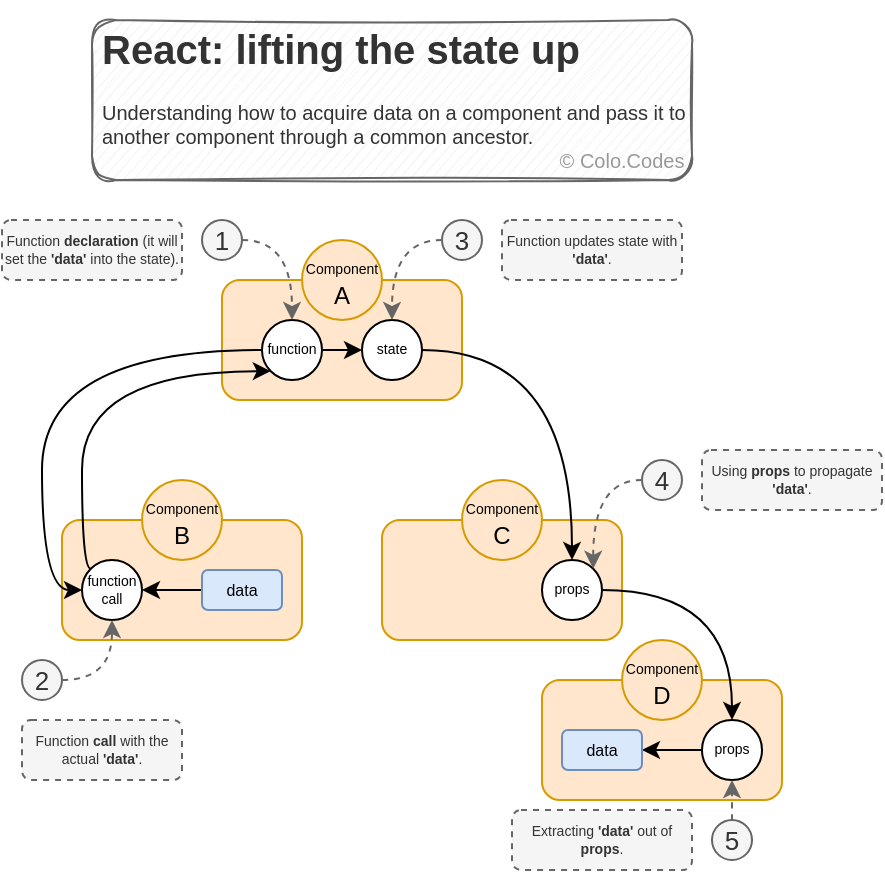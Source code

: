 <mxfile version="14.9.8" type="github">
  <diagram id="C5RBs43oDa-KdzZeNtuy" name="Page-1">
    <mxGraphModel dx="984" dy="526" grid="1" gridSize="10" guides="1" tooltips="1" connect="1" arrows="1" fold="1" page="1" pageScale="1" pageWidth="827" pageHeight="1169" math="0" shadow="0">
      <root>
        <mxCell id="WIyWlLk6GJQsqaUBKTNV-0" />
        <mxCell id="WIyWlLk6GJQsqaUBKTNV-1" parent="WIyWlLk6GJQsqaUBKTNV-0" />
        <mxCell id="hiNzM9MGv8O_3I57kdG2-53" value="" style="rounded=1;whiteSpace=wrap;html=1;fontSize=7;align=left;fillColor=#ffe6cc;strokeColor=#d79b00;" vertex="1" parent="WIyWlLk6GJQsqaUBKTNV-1">
          <mxGeometry x="360" y="350" width="120" height="60" as="geometry" />
        </mxCell>
        <mxCell id="hiNzM9MGv8O_3I57kdG2-46" value="" style="rounded=1;whiteSpace=wrap;html=1;fontSize=7;align=left;fillColor=#ffe6cc;strokeColor=#d79b00;" vertex="1" parent="WIyWlLk6GJQsqaUBKTNV-1">
          <mxGeometry x="200" y="150" width="120" height="60" as="geometry" />
        </mxCell>
        <mxCell id="hiNzM9MGv8O_3I57kdG2-49" value="" style="rounded=1;whiteSpace=wrap;html=1;fontSize=7;align=left;fillColor=#ffe6cc;strokeColor=#d79b00;" vertex="1" parent="WIyWlLk6GJQsqaUBKTNV-1">
          <mxGeometry x="280" y="270" width="120" height="60" as="geometry" />
        </mxCell>
        <mxCell id="hiNzM9MGv8O_3I57kdG2-48" value="" style="rounded=1;whiteSpace=wrap;html=1;fontSize=7;align=left;fillColor=#ffe6cc;strokeColor=#d79b00;" vertex="1" parent="WIyWlLk6GJQsqaUBKTNV-1">
          <mxGeometry x="120" y="270" width="120" height="60" as="geometry" />
        </mxCell>
        <mxCell id="hiNzM9MGv8O_3I57kdG2-33" style="edgeStyle=orthogonalEdgeStyle;curved=1;rounded=0;orthogonalLoop=1;jettySize=auto;html=1;exitX=0;exitY=0.5;exitDx=0;exitDy=0;entryX=1;entryY=0.5;entryDx=0;entryDy=0;fontSize=7;startArrow=none;startFill=0;" edge="1" parent="WIyWlLk6GJQsqaUBKTNV-1" source="hiNzM9MGv8O_3I57kdG2-9" target="hiNzM9MGv8O_3I57kdG2-31">
          <mxGeometry relative="1" as="geometry" />
        </mxCell>
        <mxCell id="hiNzM9MGv8O_3I57kdG2-9" value="data" style="rounded=1;whiteSpace=wrap;html=1;fontSize=8;fillColor=#dae8fc;strokeColor=#6C8EBF;" vertex="1" parent="WIyWlLk6GJQsqaUBKTNV-1">
          <mxGeometry x="190" y="295" width="40" height="20" as="geometry" />
        </mxCell>
        <mxCell id="hiNzM9MGv8O_3I57kdG2-12" value="&lt;span style=&quot;font-size: 7px&quot;&gt;Function &lt;b&gt;declaration&lt;/b&gt;&amp;nbsp;(it will set the &lt;b&gt;&#39;data&#39;&lt;/b&gt; into the state).&lt;/span&gt;" style="rounded=1;whiteSpace=wrap;html=1;fontSize=7;fillColor=#f5f5f5;strokeColor=#666666;fontColor=#333333;dashed=1;" vertex="1" parent="WIyWlLk6GJQsqaUBKTNV-1">
          <mxGeometry x="90" y="120" width="90" height="30" as="geometry" />
        </mxCell>
        <mxCell id="hiNzM9MGv8O_3I57kdG2-15" value="&lt;font style=&quot;font-size: 7px&quot;&gt;Component&lt;/font&gt;&lt;br&gt;B" style="ellipse;whiteSpace=wrap;html=1;aspect=fixed;fillColor=#ffe6cc;strokeColor=#d79b00;" vertex="1" parent="WIyWlLk6GJQsqaUBKTNV-1">
          <mxGeometry x="160" y="250" width="40" height="40" as="geometry" />
        </mxCell>
        <mxCell id="hiNzM9MGv8O_3I57kdG2-17" value="&lt;font style=&quot;font-size: 7px&quot;&gt;Component&lt;/font&gt;&lt;br&gt;C" style="ellipse;whiteSpace=wrap;html=1;aspect=fixed;fillColor=#ffe6cc;strokeColor=#d79b00;" vertex="1" parent="WIyWlLk6GJQsqaUBKTNV-1">
          <mxGeometry x="320" y="250" width="40" height="40" as="geometry" />
        </mxCell>
        <mxCell id="hiNzM9MGv8O_3I57kdG2-23" value="&lt;span style=&quot;font-size: 7px&quot;&gt;Function &lt;b&gt;call&lt;/b&gt;&amp;nbsp;with the actual &lt;b&gt;&#39;data&#39;&lt;/b&gt;.&lt;/span&gt;" style="rounded=1;whiteSpace=wrap;html=1;fontSize=7;dashed=1;fillColor=#f5f5f5;strokeColor=#666666;fontColor=#333333;" vertex="1" parent="WIyWlLk6GJQsqaUBKTNV-1">
          <mxGeometry x="100" y="370" width="80" height="30" as="geometry" />
        </mxCell>
        <mxCell id="hiNzM9MGv8O_3I57kdG2-61" style="edgeStyle=orthogonalEdgeStyle;curved=1;rounded=0;orthogonalLoop=1;jettySize=auto;html=1;exitX=0;exitY=0;exitDx=0;exitDy=0;entryX=0;entryY=1;entryDx=0;entryDy=0;fontSize=8;startArrow=none;startFill=0;" edge="1" parent="WIyWlLk6GJQsqaUBKTNV-1" source="hiNzM9MGv8O_3I57kdG2-31" target="hiNzM9MGv8O_3I57kdG2-27">
          <mxGeometry relative="1" as="geometry">
            <Array as="points">
              <mxPoint x="130" y="294" />
              <mxPoint x="130" y="196" />
            </Array>
          </mxGeometry>
        </mxCell>
        <mxCell id="hiNzM9MGv8O_3I57kdG2-31" value="function call" style="ellipse;whiteSpace=wrap;html=1;aspect=fixed;fontSize=7;align=center;" vertex="1" parent="WIyWlLk6GJQsqaUBKTNV-1">
          <mxGeometry x="130" y="290" width="30" height="30" as="geometry" />
        </mxCell>
        <mxCell id="hiNzM9MGv8O_3I57kdG2-34" value="&lt;span style=&quot;font-size: 7px&quot;&gt;Function updates state with &lt;b&gt;&#39;data&#39;&lt;/b&gt;.&lt;/span&gt;" style="rounded=1;whiteSpace=wrap;html=1;fontSize=7;fillColor=#f5f5f5;strokeColor=#666666;fontColor=#333333;dashed=1;" vertex="1" parent="WIyWlLk6GJQsqaUBKTNV-1">
          <mxGeometry x="340" y="120" width="90" height="30" as="geometry" />
        </mxCell>
        <mxCell id="hiNzM9MGv8O_3I57kdG2-35" value="&lt;span style=&quot;font-size: 7px&quot;&gt;Using &lt;b&gt;props&lt;/b&gt; to propagate &lt;b&gt;&#39;data&#39;&lt;/b&gt;.&lt;/span&gt;" style="rounded=1;whiteSpace=wrap;html=1;fontSize=7;fillColor=#f5f5f5;strokeColor=#666666;fontColor=#333333;dashed=1;" vertex="1" parent="WIyWlLk6GJQsqaUBKTNV-1">
          <mxGeometry x="440" y="235" width="90" height="30" as="geometry" />
        </mxCell>
        <mxCell id="hiNzM9MGv8O_3I57kdG2-36" value="&lt;span style=&quot;font-size: 7px&quot;&gt;Extracting &lt;b&gt;&#39;data&#39;&lt;/b&gt; out of &lt;b&gt;props&lt;/b&gt;.&lt;/span&gt;" style="rounded=1;whiteSpace=wrap;html=1;fontSize=7;fillColor=#f5f5f5;strokeColor=#666666;fontColor=#333333;dashed=1;" vertex="1" parent="WIyWlLk6GJQsqaUBKTNV-1">
          <mxGeometry x="345" y="415" width="90" height="30" as="geometry" />
        </mxCell>
        <mxCell id="hiNzM9MGv8O_3I57kdG2-0" value="&lt;font style=&quot;font-size: 7px&quot;&gt;Component&lt;/font&gt;&lt;br&gt;A" style="ellipse;whiteSpace=wrap;html=1;aspect=fixed;fillColor=#ffe6cc;strokeColor=#d79b00;" vertex="1" parent="WIyWlLk6GJQsqaUBKTNV-1">
          <mxGeometry x="240" y="130" width="40" height="40" as="geometry" />
        </mxCell>
        <mxCell id="hiNzM9MGv8O_3I57kdG2-60" style="edgeStyle=orthogonalEdgeStyle;curved=1;rounded=0;orthogonalLoop=1;jettySize=auto;html=1;exitX=0;exitY=0.5;exitDx=0;exitDy=0;entryX=0;entryY=0.5;entryDx=0;entryDy=0;fontSize=8;startArrow=none;startFill=0;" edge="1" parent="WIyWlLk6GJQsqaUBKTNV-1" source="hiNzM9MGv8O_3I57kdG2-27" target="hiNzM9MGv8O_3I57kdG2-31">
          <mxGeometry relative="1" as="geometry" />
        </mxCell>
        <mxCell id="hiNzM9MGv8O_3I57kdG2-62" style="edgeStyle=orthogonalEdgeStyle;curved=1;rounded=0;orthogonalLoop=1;jettySize=auto;html=1;exitX=1;exitY=0.5;exitDx=0;exitDy=0;entryX=0;entryY=0.5;entryDx=0;entryDy=0;fontSize=8;startArrow=none;startFill=0;" edge="1" parent="WIyWlLk6GJQsqaUBKTNV-1" source="hiNzM9MGv8O_3I57kdG2-27" target="hiNzM9MGv8O_3I57kdG2-30">
          <mxGeometry relative="1" as="geometry" />
        </mxCell>
        <mxCell id="hiNzM9MGv8O_3I57kdG2-27" value="function" style="ellipse;whiteSpace=wrap;html=1;aspect=fixed;fontSize=7;align=center;" vertex="1" parent="WIyWlLk6GJQsqaUBKTNV-1">
          <mxGeometry x="220" y="170" width="30" height="30" as="geometry" />
        </mxCell>
        <mxCell id="hiNzM9MGv8O_3I57kdG2-63" style="edgeStyle=orthogonalEdgeStyle;curved=1;rounded=0;orthogonalLoop=1;jettySize=auto;html=1;exitX=1;exitY=0.5;exitDx=0;exitDy=0;entryX=0.5;entryY=0;entryDx=0;entryDy=0;fontSize=8;startArrow=none;startFill=0;" edge="1" parent="WIyWlLk6GJQsqaUBKTNV-1" source="hiNzM9MGv8O_3I57kdG2-30" target="hiNzM9MGv8O_3I57kdG2-50">
          <mxGeometry relative="1" as="geometry" />
        </mxCell>
        <mxCell id="hiNzM9MGv8O_3I57kdG2-30" value="state" style="ellipse;whiteSpace=wrap;html=1;aspect=fixed;fontSize=7;align=center;" vertex="1" parent="WIyWlLk6GJQsqaUBKTNV-1">
          <mxGeometry x="270" y="170" width="30" height="30" as="geometry" />
        </mxCell>
        <mxCell id="hiNzM9MGv8O_3I57kdG2-64" style="edgeStyle=orthogonalEdgeStyle;curved=1;rounded=0;orthogonalLoop=1;jettySize=auto;html=1;exitX=1;exitY=0.5;exitDx=0;exitDy=0;entryX=0.5;entryY=0;entryDx=0;entryDy=0;fontSize=8;startArrow=none;startFill=0;" edge="1" parent="WIyWlLk6GJQsqaUBKTNV-1" source="hiNzM9MGv8O_3I57kdG2-50" target="hiNzM9MGv8O_3I57kdG2-54">
          <mxGeometry relative="1" as="geometry" />
        </mxCell>
        <mxCell id="hiNzM9MGv8O_3I57kdG2-50" value="props" style="ellipse;whiteSpace=wrap;html=1;aspect=fixed;fontSize=7;align=center;" vertex="1" parent="WIyWlLk6GJQsqaUBKTNV-1">
          <mxGeometry x="360" y="290" width="30" height="30" as="geometry" />
        </mxCell>
        <mxCell id="hiNzM9MGv8O_3I57kdG2-57" style="edgeStyle=orthogonalEdgeStyle;curved=1;rounded=0;orthogonalLoop=1;jettySize=auto;html=1;exitX=0;exitY=0.5;exitDx=0;exitDy=0;entryX=1;entryY=0.5;entryDx=0;entryDy=0;fontSize=7;startArrow=none;startFill=0;" edge="1" parent="WIyWlLk6GJQsqaUBKTNV-1" source="hiNzM9MGv8O_3I57kdG2-54" target="hiNzM9MGv8O_3I57kdG2-56">
          <mxGeometry relative="1" as="geometry" />
        </mxCell>
        <mxCell id="hiNzM9MGv8O_3I57kdG2-54" value="props" style="ellipse;whiteSpace=wrap;html=1;aspect=fixed;fontSize=7;align=center;" vertex="1" parent="WIyWlLk6GJQsqaUBKTNV-1">
          <mxGeometry x="440" y="370" width="30" height="30" as="geometry" />
        </mxCell>
        <mxCell id="hiNzM9MGv8O_3I57kdG2-56" value="data" style="rounded=1;whiteSpace=wrap;html=1;fontSize=8;fillColor=#dae8fc;strokeColor=#6c8ebf;" vertex="1" parent="WIyWlLk6GJQsqaUBKTNV-1">
          <mxGeometry x="370" y="375" width="40" height="20" as="geometry" />
        </mxCell>
        <mxCell id="hiNzM9MGv8O_3I57kdG2-16" value="&lt;font style=&quot;font-size: 7px&quot;&gt;Component&lt;/font&gt;&lt;br&gt;D" style="ellipse;whiteSpace=wrap;html=1;aspect=fixed;fillColor=#ffe6cc;strokeColor=#d79b00;" vertex="1" parent="WIyWlLk6GJQsqaUBKTNV-1">
          <mxGeometry x="400" y="330" width="40" height="40" as="geometry" />
        </mxCell>
        <mxCell id="hiNzM9MGv8O_3I57kdG2-70" style="edgeStyle=orthogonalEdgeStyle;curved=1;rounded=0;orthogonalLoop=1;jettySize=auto;html=1;exitX=1;exitY=0.5;exitDx=0;exitDy=0;entryX=0.5;entryY=0;entryDx=0;entryDy=0;fontSize=13;fontColor=#82B366;startArrow=none;startFill=0;strokeColor=#666666;dashed=1;" edge="1" parent="WIyWlLk6GJQsqaUBKTNV-1" source="hiNzM9MGv8O_3I57kdG2-65" target="hiNzM9MGv8O_3I57kdG2-27">
          <mxGeometry relative="1" as="geometry" />
        </mxCell>
        <mxCell id="hiNzM9MGv8O_3I57kdG2-65" value="1" style="ellipse;whiteSpace=wrap;html=1;aspect=fixed;fontSize=13;align=center;fillColor=#f5f5f5;strokeColor=#666666;fontColor=#333333;" vertex="1" parent="WIyWlLk6GJQsqaUBKTNV-1">
          <mxGeometry x="190" y="120" width="20" height="20" as="geometry" />
        </mxCell>
        <mxCell id="hiNzM9MGv8O_3I57kdG2-71" style="edgeStyle=orthogonalEdgeStyle;curved=1;rounded=0;orthogonalLoop=1;jettySize=auto;html=1;exitX=1;exitY=0.5;exitDx=0;exitDy=0;entryX=0.5;entryY=1;entryDx=0;entryDy=0;fontSize=13;fontColor=#82B366;startArrow=none;startFill=0;strokeColor=#666666;dashed=1;" edge="1" parent="WIyWlLk6GJQsqaUBKTNV-1" source="hiNzM9MGv8O_3I57kdG2-66" target="hiNzM9MGv8O_3I57kdG2-31">
          <mxGeometry relative="1" as="geometry" />
        </mxCell>
        <mxCell id="hiNzM9MGv8O_3I57kdG2-66" value="2" style="ellipse;whiteSpace=wrap;html=1;aspect=fixed;fontSize=13;align=center;fillColor=#f5f5f5;fontColor=#333333;strokeColor=#666666;" vertex="1" parent="WIyWlLk6GJQsqaUBKTNV-1">
          <mxGeometry x="100" y="340" width="20" height="20" as="geometry" />
        </mxCell>
        <mxCell id="hiNzM9MGv8O_3I57kdG2-72" style="edgeStyle=orthogonalEdgeStyle;curved=1;rounded=0;orthogonalLoop=1;jettySize=auto;html=1;exitX=0;exitY=0.5;exitDx=0;exitDy=0;entryX=0.5;entryY=0;entryDx=0;entryDy=0;fontSize=13;fontColor=#82B366;startArrow=none;startFill=0;strokeColor=#666666;dashed=1;" edge="1" parent="WIyWlLk6GJQsqaUBKTNV-1" source="hiNzM9MGv8O_3I57kdG2-67" target="hiNzM9MGv8O_3I57kdG2-30">
          <mxGeometry relative="1" as="geometry" />
        </mxCell>
        <mxCell id="hiNzM9MGv8O_3I57kdG2-67" value="3" style="ellipse;whiteSpace=wrap;html=1;aspect=fixed;fontSize=13;align=center;fillColor=#f5f5f5;strokeColor=#666666;fontColor=#333333;" vertex="1" parent="WIyWlLk6GJQsqaUBKTNV-1">
          <mxGeometry x="310" y="120" width="20" height="20" as="geometry" />
        </mxCell>
        <mxCell id="hiNzM9MGv8O_3I57kdG2-74" style="edgeStyle=orthogonalEdgeStyle;curved=1;rounded=0;orthogonalLoop=1;jettySize=auto;html=1;exitX=0;exitY=0.5;exitDx=0;exitDy=0;entryX=1;entryY=0;entryDx=0;entryDy=0;fontSize=13;fontColor=#82B366;startArrow=none;startFill=0;strokeColor=#666666;dashed=1;" edge="1" parent="WIyWlLk6GJQsqaUBKTNV-1" source="hiNzM9MGv8O_3I57kdG2-68" target="hiNzM9MGv8O_3I57kdG2-50">
          <mxGeometry relative="1" as="geometry" />
        </mxCell>
        <mxCell id="hiNzM9MGv8O_3I57kdG2-68" value="4" style="ellipse;whiteSpace=wrap;html=1;aspect=fixed;fontSize=13;align=center;fillColor=#f5f5f5;fontColor=#333333;strokeColor=#666666;" vertex="1" parent="WIyWlLk6GJQsqaUBKTNV-1">
          <mxGeometry x="410" y="240" width="20" height="20" as="geometry" />
        </mxCell>
        <mxCell id="hiNzM9MGv8O_3I57kdG2-75" style="edgeStyle=orthogonalEdgeStyle;curved=1;rounded=0;orthogonalLoop=1;jettySize=auto;html=1;exitX=0.5;exitY=0;exitDx=0;exitDy=0;entryX=0.5;entryY=1;entryDx=0;entryDy=0;fontSize=13;fontColor=#82B366;startArrow=none;startFill=0;strokeColor=#666666;dashed=1;" edge="1" parent="WIyWlLk6GJQsqaUBKTNV-1" source="hiNzM9MGv8O_3I57kdG2-69" target="hiNzM9MGv8O_3I57kdG2-54">
          <mxGeometry relative="1" as="geometry" />
        </mxCell>
        <mxCell id="hiNzM9MGv8O_3I57kdG2-69" value="5" style="ellipse;whiteSpace=wrap;html=1;aspect=fixed;fontSize=13;align=center;fillColor=#f5f5f5;fontColor=#333333;strokeColor=#666666;" vertex="1" parent="WIyWlLk6GJQsqaUBKTNV-1">
          <mxGeometry x="445" y="420" width="20" height="20" as="geometry" />
        </mxCell>
        <mxCell id="hiNzM9MGv8O_3I57kdG2-79" value="&lt;h1&gt;React: lifting the state up&lt;/h1&gt;&lt;p&gt;Understanding how to acquire data on a component and pass it to another component through a common ancestor.&lt;/p&gt;" style="text;html=1;spacing=5;spacingTop=-20;whiteSpace=wrap;overflow=hidden;rounded=1;fontSize=10;align=left;fillColor=#f5f5f5;strokeColor=#666666;fontColor=#333333;glass=0;sketch=1;shadow=0;" vertex="1" parent="WIyWlLk6GJQsqaUBKTNV-1">
          <mxGeometry x="135" y="20" width="300" height="80" as="geometry" />
        </mxCell>
        <mxCell id="hiNzM9MGv8O_3I57kdG2-78" value="© Colo.Codes" style="text;html=1;strokeColor=none;fillColor=none;align=center;verticalAlign=middle;whiteSpace=wrap;rounded=0;fontSize=10;fontColor=#999999;" vertex="1" parent="WIyWlLk6GJQsqaUBKTNV-1">
          <mxGeometry x="365" y="80" width="70" height="20" as="geometry" />
        </mxCell>
      </root>
    </mxGraphModel>
  </diagram>
</mxfile>
